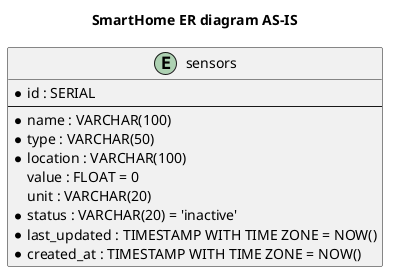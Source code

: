 @startuml

title SmartHome ER diagram AS-IS

top to bottom direction

entity sensors {
  * id : SERIAL
  --
  * name : VARCHAR(100)
  * type : VARCHAR(50)
  * location : VARCHAR(100)
  value : FLOAT = 0
  unit : VARCHAR(20)
  * status : VARCHAR(20) = 'inactive'
  * last_updated : TIMESTAMP WITH TIME ZONE = NOW()
  * created_at : TIMESTAMP WITH TIME ZONE = NOW()
}

@enduml
